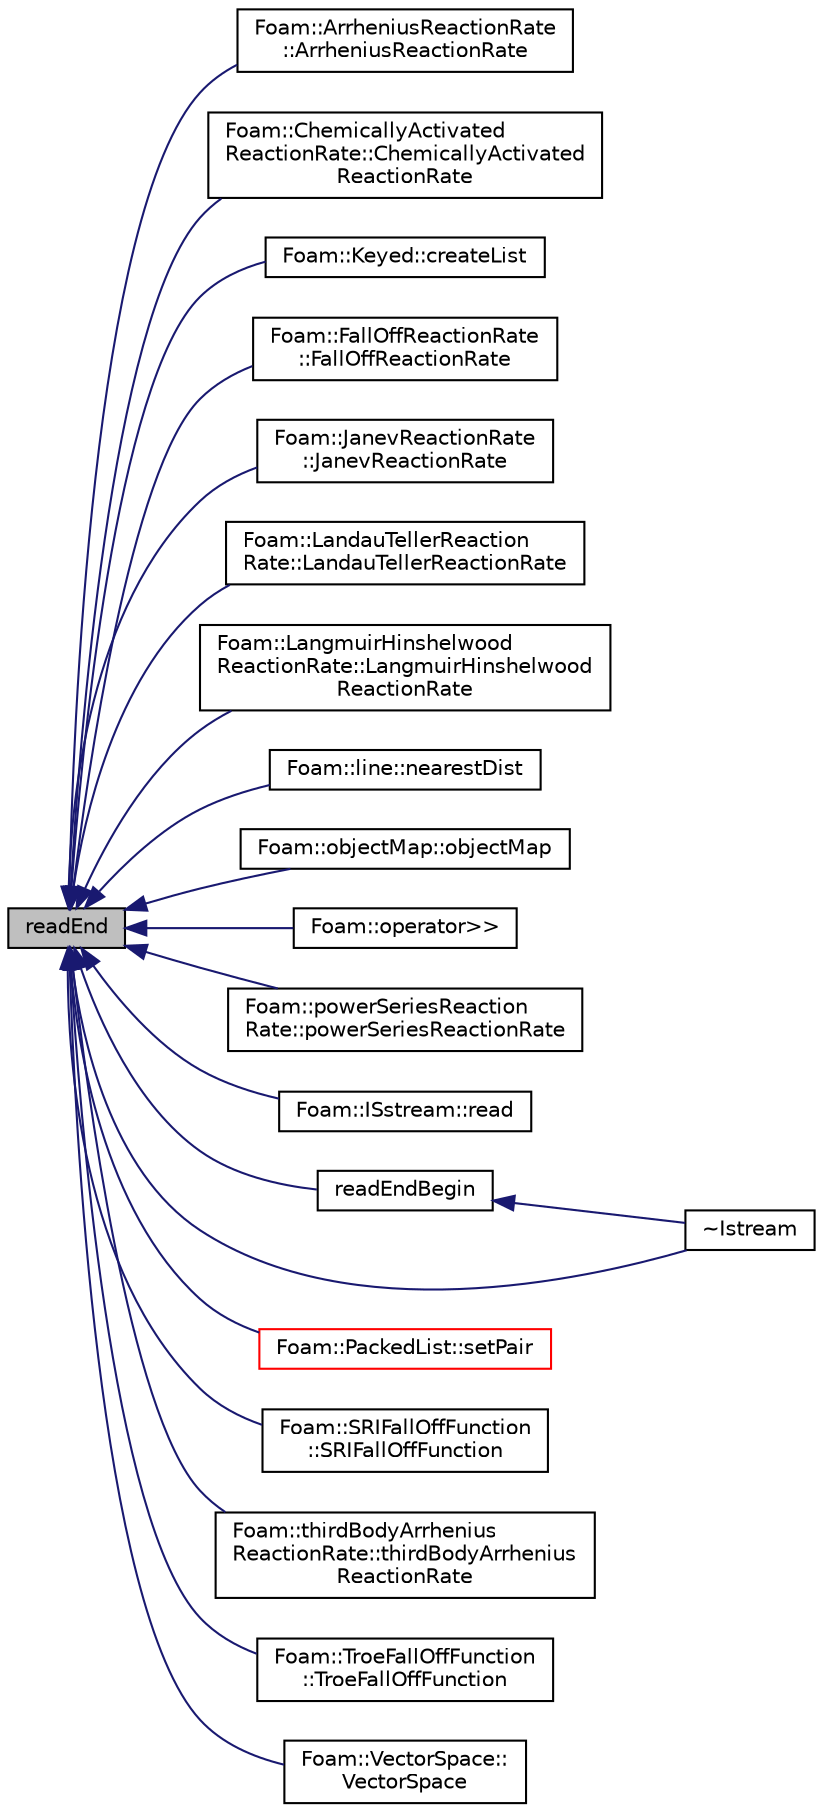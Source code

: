 digraph "readEnd"
{
  bgcolor="transparent";
  edge [fontname="Helvetica",fontsize="10",labelfontname="Helvetica",labelfontsize="10"];
  node [fontname="Helvetica",fontsize="10",shape=record];
  rankdir="LR";
  Node1 [label="readEnd",height=0.2,width=0.4,color="black", fillcolor="grey75", style="filled", fontcolor="black"];
  Node1 -> Node2 [dir="back",color="midnightblue",fontsize="10",style="solid",fontname="Helvetica"];
  Node2 [label="Foam::ArrheniusReactionRate\l::ArrheniusReactionRate",height=0.2,width=0.4,color="black",URL="$a00066.html#adf921c6c13814d17970ff3016840a46b",tooltip="Construct from Istream. "];
  Node1 -> Node3 [dir="back",color="midnightblue",fontsize="10",style="solid",fontname="Helvetica"];
  Node3 [label="Foam::ChemicallyActivated\lReactionRate::ChemicallyActivated\lReactionRate",height=0.2,width=0.4,color="black",URL="$a00258.html#a24b7d8c9a9594445ed1b455e3d8832a7",tooltip="Construct from Istream. "];
  Node1 -> Node4 [dir="back",color="midnightblue",fontsize="10",style="solid",fontname="Helvetica"];
  Node4 [label="Foam::Keyed::createList",height=0.2,width=0.4,color="black",URL="$a01249.html#a5c3ed392d7609652ec2b55a2973fba2c",tooltip="Add labels to a list of values. "];
  Node1 -> Node5 [dir="back",color="midnightblue",fontsize="10",style="solid",fontname="Helvetica"];
  Node5 [label="Foam::FallOffReactionRate\l::FallOffReactionRate",height=0.2,width=0.4,color="black",URL="$a00749.html#ac69e94291ba98edd50a045ec6376179d",tooltip="Construct from Istream. "];
  Node1 -> Node6 [dir="back",color="midnightblue",fontsize="10",style="solid",fontname="Helvetica"];
  Node6 [label="Foam::JanevReactionRate\l::JanevReactionRate",height=0.2,width=0.4,color="black",URL="$a01234.html#a27be09a18be2e17fdedd81589c5f89ca",tooltip="Construct from Istream. "];
  Node1 -> Node7 [dir="back",color="midnightblue",fontsize="10",style="solid",fontname="Helvetica"];
  Node7 [label="Foam::LandauTellerReaction\lRate::LandauTellerReactionRate",height=0.2,width=0.4,color="black",URL="$a01292.html#aa74f9d2db10015d5fc36aa6b922240b7",tooltip="Construct from Istream. "];
  Node1 -> Node8 [dir="back",color="midnightblue",fontsize="10",style="solid",fontname="Helvetica"];
  Node8 [label="Foam::LangmuirHinshelwood\lReactionRate::LangmuirHinshelwood\lReactionRate",height=0.2,width=0.4,color="black",URL="$a01293.html#afc23ff2ebf6c1e5918b9ce9b66e66d8e",tooltip="Construct from Istream. "];
  Node1 -> Node9 [dir="back",color="midnightblue",fontsize="10",style="solid",fontname="Helvetica"];
  Node9 [label="Foam::line::nearestDist",height=0.2,width=0.4,color="black",URL="$a01354.html#af27db862757603661ed962cee74dfbdf",tooltip="Return nearest distance from line to line. Returns distance. "];
  Node1 -> Node10 [dir="back",color="midnightblue",fontsize="10",style="solid",fontname="Helvetica"];
  Node10 [label="Foam::objectMap::objectMap",height=0.2,width=0.4,color="black",URL="$a01728.html#a8ae1f28e022916a25324b8c56a4ec40a",tooltip="Construct from Istream. "];
  Node1 -> Node11 [dir="back",color="midnightblue",fontsize="10",style="solid",fontname="Helvetica"];
  Node11 [label="Foam::operator\>\>",height=0.2,width=0.4,color="black",URL="$a10887.html#a07309e1430797865f502ed5f5e881958"];
  Node1 -> Node12 [dir="back",color="midnightblue",fontsize="10",style="solid",fontname="Helvetica"];
  Node12 [label="Foam::powerSeriesReaction\lRate::powerSeriesReactionRate",height=0.2,width=0.4,color="black",URL="$a01985.html#a8ddc4240c0a56ec3009ff25a0e6e6673",tooltip="Construct from Istream. "];
  Node1 -> Node13 [dir="back",color="midnightblue",fontsize="10",style="solid",fontname="Helvetica"];
  Node13 [label="Foam::ISstream::read",height=0.2,width=0.4,color="black",URL="$a01214.html#aee06054e4c9977132a4a86c1a7118e27",tooltip="Read binary block. "];
  Node1 -> Node14 [dir="back",color="midnightblue",fontsize="10",style="solid",fontname="Helvetica"];
  Node14 [label="readEndBegin",height=0.2,width=0.4,color="black",URL="$a01215.html#af7d858fff9fb3e25a87bacb2cc626535"];
  Node14 -> Node15 [dir="back",color="midnightblue",fontsize="10",style="solid",fontname="Helvetica"];
  Node15 [label="~Istream",height=0.2,width=0.4,color="black",URL="$a01215.html#a226136d8d835f90dbae0127398f6dbc1",tooltip="Destructor. "];
  Node1 -> Node16 [dir="back",color="midnightblue",fontsize="10",style="solid",fontname="Helvetica"];
  Node16 [label="Foam::PackedList::setPair",height=0.2,width=0.4,color="red",URL="$a01795.html#a5dbccafa30099ab95314b742afb23223",tooltip="Read an index/value pair and set accordingly. "];
  Node1 -> Node17 [dir="back",color="midnightblue",fontsize="10",style="solid",fontname="Helvetica"];
  Node17 [label="Foam::SRIFallOffFunction\l::SRIFallOffFunction",height=0.2,width=0.4,color="black",URL="$a02501.html#a067c6725d6d5bce2d863407537a7aaab",tooltip="Construct from Istream. "];
  Node1 -> Node18 [dir="back",color="midnightblue",fontsize="10",style="solid",fontname="Helvetica"];
  Node18 [label="Foam::thirdBodyArrhenius\lReactionRate::thirdBodyArrhenius\lReactionRate",height=0.2,width=0.4,color="black",URL="$a02687.html#af5a9b238ef286e3e7ef847644d9fb031",tooltip="Construct from Istream. "];
  Node1 -> Node19 [dir="back",color="midnightblue",fontsize="10",style="solid",fontname="Helvetica"];
  Node19 [label="Foam::TroeFallOffFunction\l::TroeFallOffFunction",height=0.2,width=0.4,color="black",URL="$a02781.html#a61286891406ee2656116c98e24198055",tooltip="Construct from Istream. "];
  Node1 -> Node20 [dir="back",color="midnightblue",fontsize="10",style="solid",fontname="Helvetica"];
  Node20 [label="Foam::VectorSpace::\lVectorSpace",height=0.2,width=0.4,color="black",URL="$a02900.html#ae1168e777621620f3b6be63978e5f269",tooltip="Construct from Istream. "];
  Node1 -> Node15 [dir="back",color="midnightblue",fontsize="10",style="solid",fontname="Helvetica"];
}
